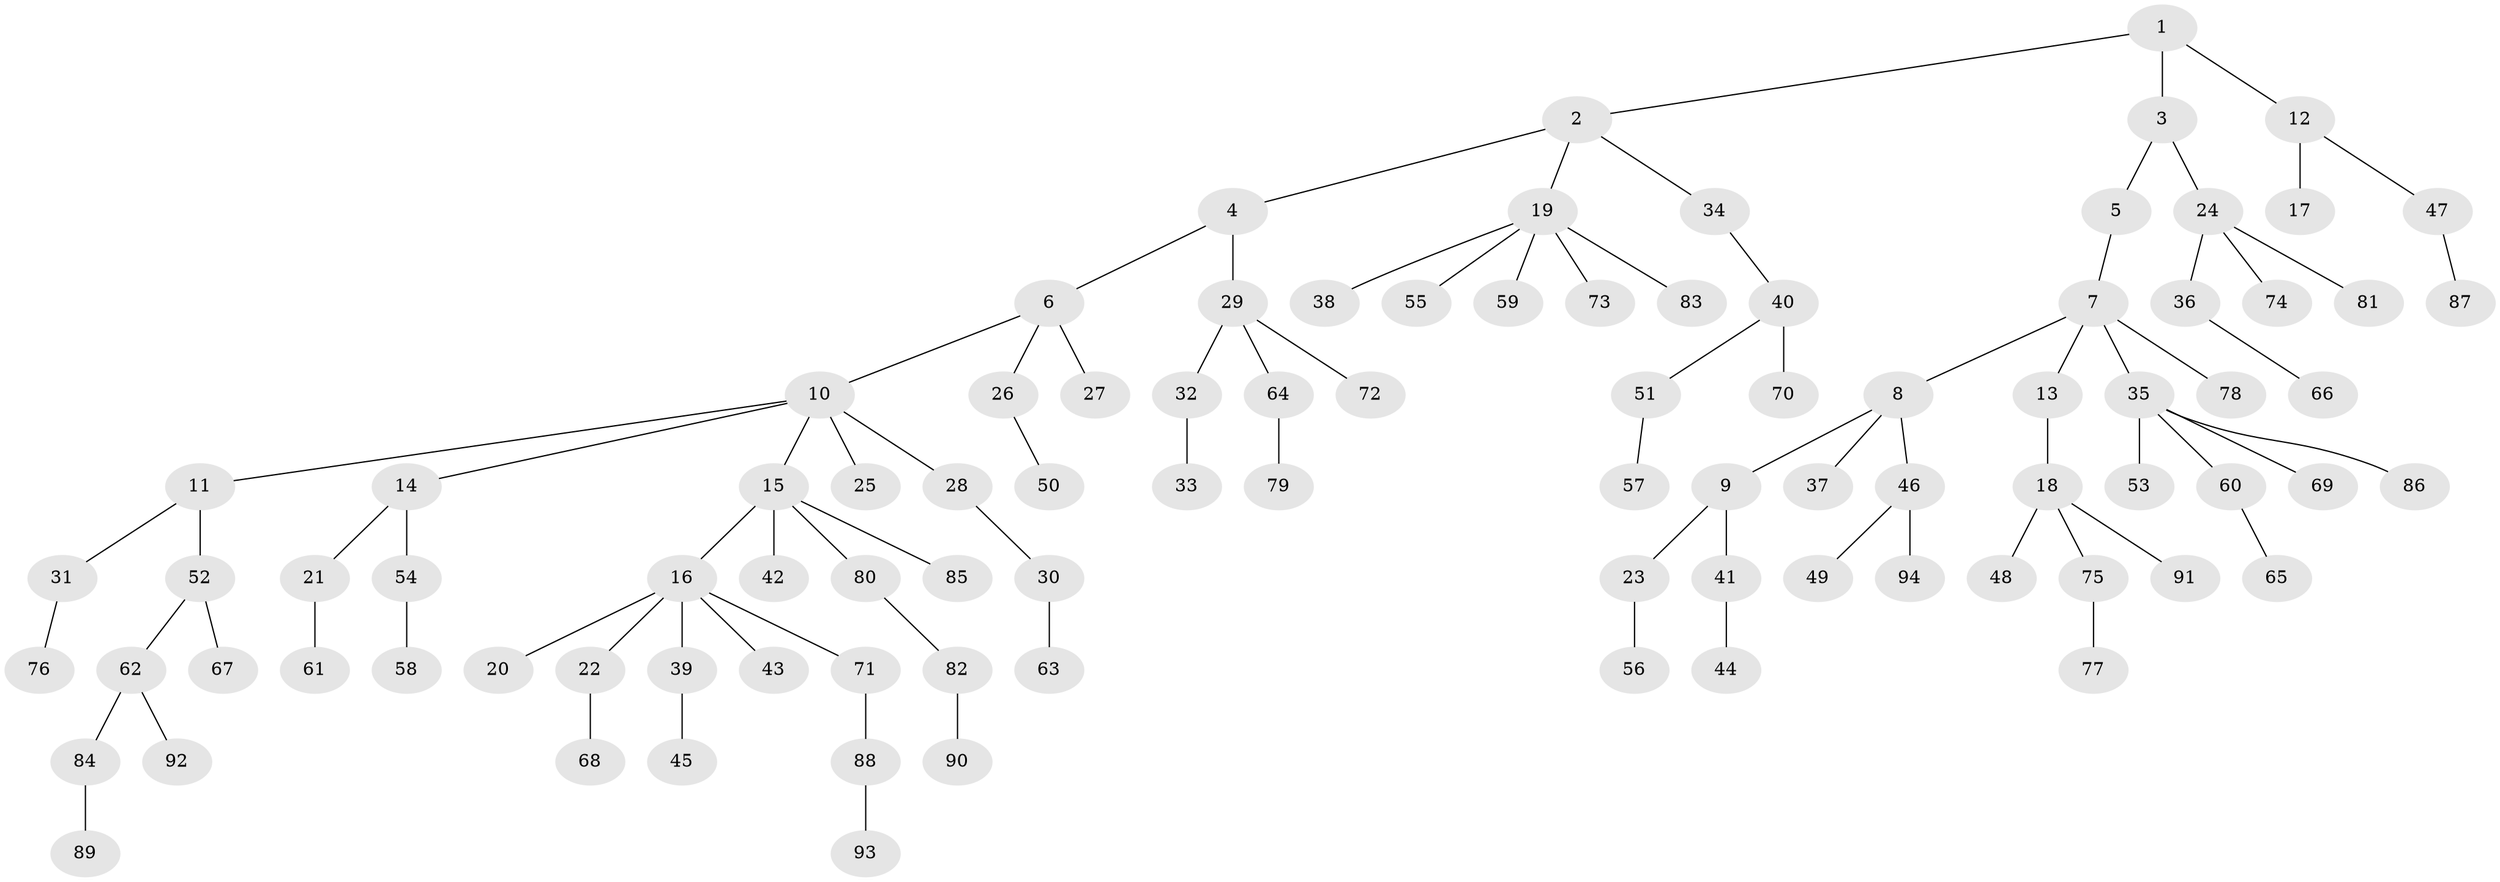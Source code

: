 // coarse degree distribution, {3: 0.06060606060606061, 5: 0.12121212121212122, 4: 0.07575757575757576, 2: 0.13636363636363635, 1: 0.6060606060606061}
// Generated by graph-tools (version 1.1) at 2025/24/03/03/25 07:24:06]
// undirected, 94 vertices, 93 edges
graph export_dot {
graph [start="1"]
  node [color=gray90,style=filled];
  1;
  2;
  3;
  4;
  5;
  6;
  7;
  8;
  9;
  10;
  11;
  12;
  13;
  14;
  15;
  16;
  17;
  18;
  19;
  20;
  21;
  22;
  23;
  24;
  25;
  26;
  27;
  28;
  29;
  30;
  31;
  32;
  33;
  34;
  35;
  36;
  37;
  38;
  39;
  40;
  41;
  42;
  43;
  44;
  45;
  46;
  47;
  48;
  49;
  50;
  51;
  52;
  53;
  54;
  55;
  56;
  57;
  58;
  59;
  60;
  61;
  62;
  63;
  64;
  65;
  66;
  67;
  68;
  69;
  70;
  71;
  72;
  73;
  74;
  75;
  76;
  77;
  78;
  79;
  80;
  81;
  82;
  83;
  84;
  85;
  86;
  87;
  88;
  89;
  90;
  91;
  92;
  93;
  94;
  1 -- 2;
  1 -- 3;
  1 -- 12;
  2 -- 4;
  2 -- 19;
  2 -- 34;
  3 -- 5;
  3 -- 24;
  4 -- 6;
  4 -- 29;
  5 -- 7;
  6 -- 10;
  6 -- 26;
  6 -- 27;
  7 -- 8;
  7 -- 13;
  7 -- 35;
  7 -- 78;
  8 -- 9;
  8 -- 37;
  8 -- 46;
  9 -- 23;
  9 -- 41;
  10 -- 11;
  10 -- 14;
  10 -- 15;
  10 -- 25;
  10 -- 28;
  11 -- 31;
  11 -- 52;
  12 -- 17;
  12 -- 47;
  13 -- 18;
  14 -- 21;
  14 -- 54;
  15 -- 16;
  15 -- 42;
  15 -- 80;
  15 -- 85;
  16 -- 20;
  16 -- 22;
  16 -- 39;
  16 -- 43;
  16 -- 71;
  18 -- 48;
  18 -- 75;
  18 -- 91;
  19 -- 38;
  19 -- 55;
  19 -- 59;
  19 -- 73;
  19 -- 83;
  21 -- 61;
  22 -- 68;
  23 -- 56;
  24 -- 36;
  24 -- 74;
  24 -- 81;
  26 -- 50;
  28 -- 30;
  29 -- 32;
  29 -- 64;
  29 -- 72;
  30 -- 63;
  31 -- 76;
  32 -- 33;
  34 -- 40;
  35 -- 53;
  35 -- 60;
  35 -- 69;
  35 -- 86;
  36 -- 66;
  39 -- 45;
  40 -- 51;
  40 -- 70;
  41 -- 44;
  46 -- 49;
  46 -- 94;
  47 -- 87;
  51 -- 57;
  52 -- 62;
  52 -- 67;
  54 -- 58;
  60 -- 65;
  62 -- 84;
  62 -- 92;
  64 -- 79;
  71 -- 88;
  75 -- 77;
  80 -- 82;
  82 -- 90;
  84 -- 89;
  88 -- 93;
}
